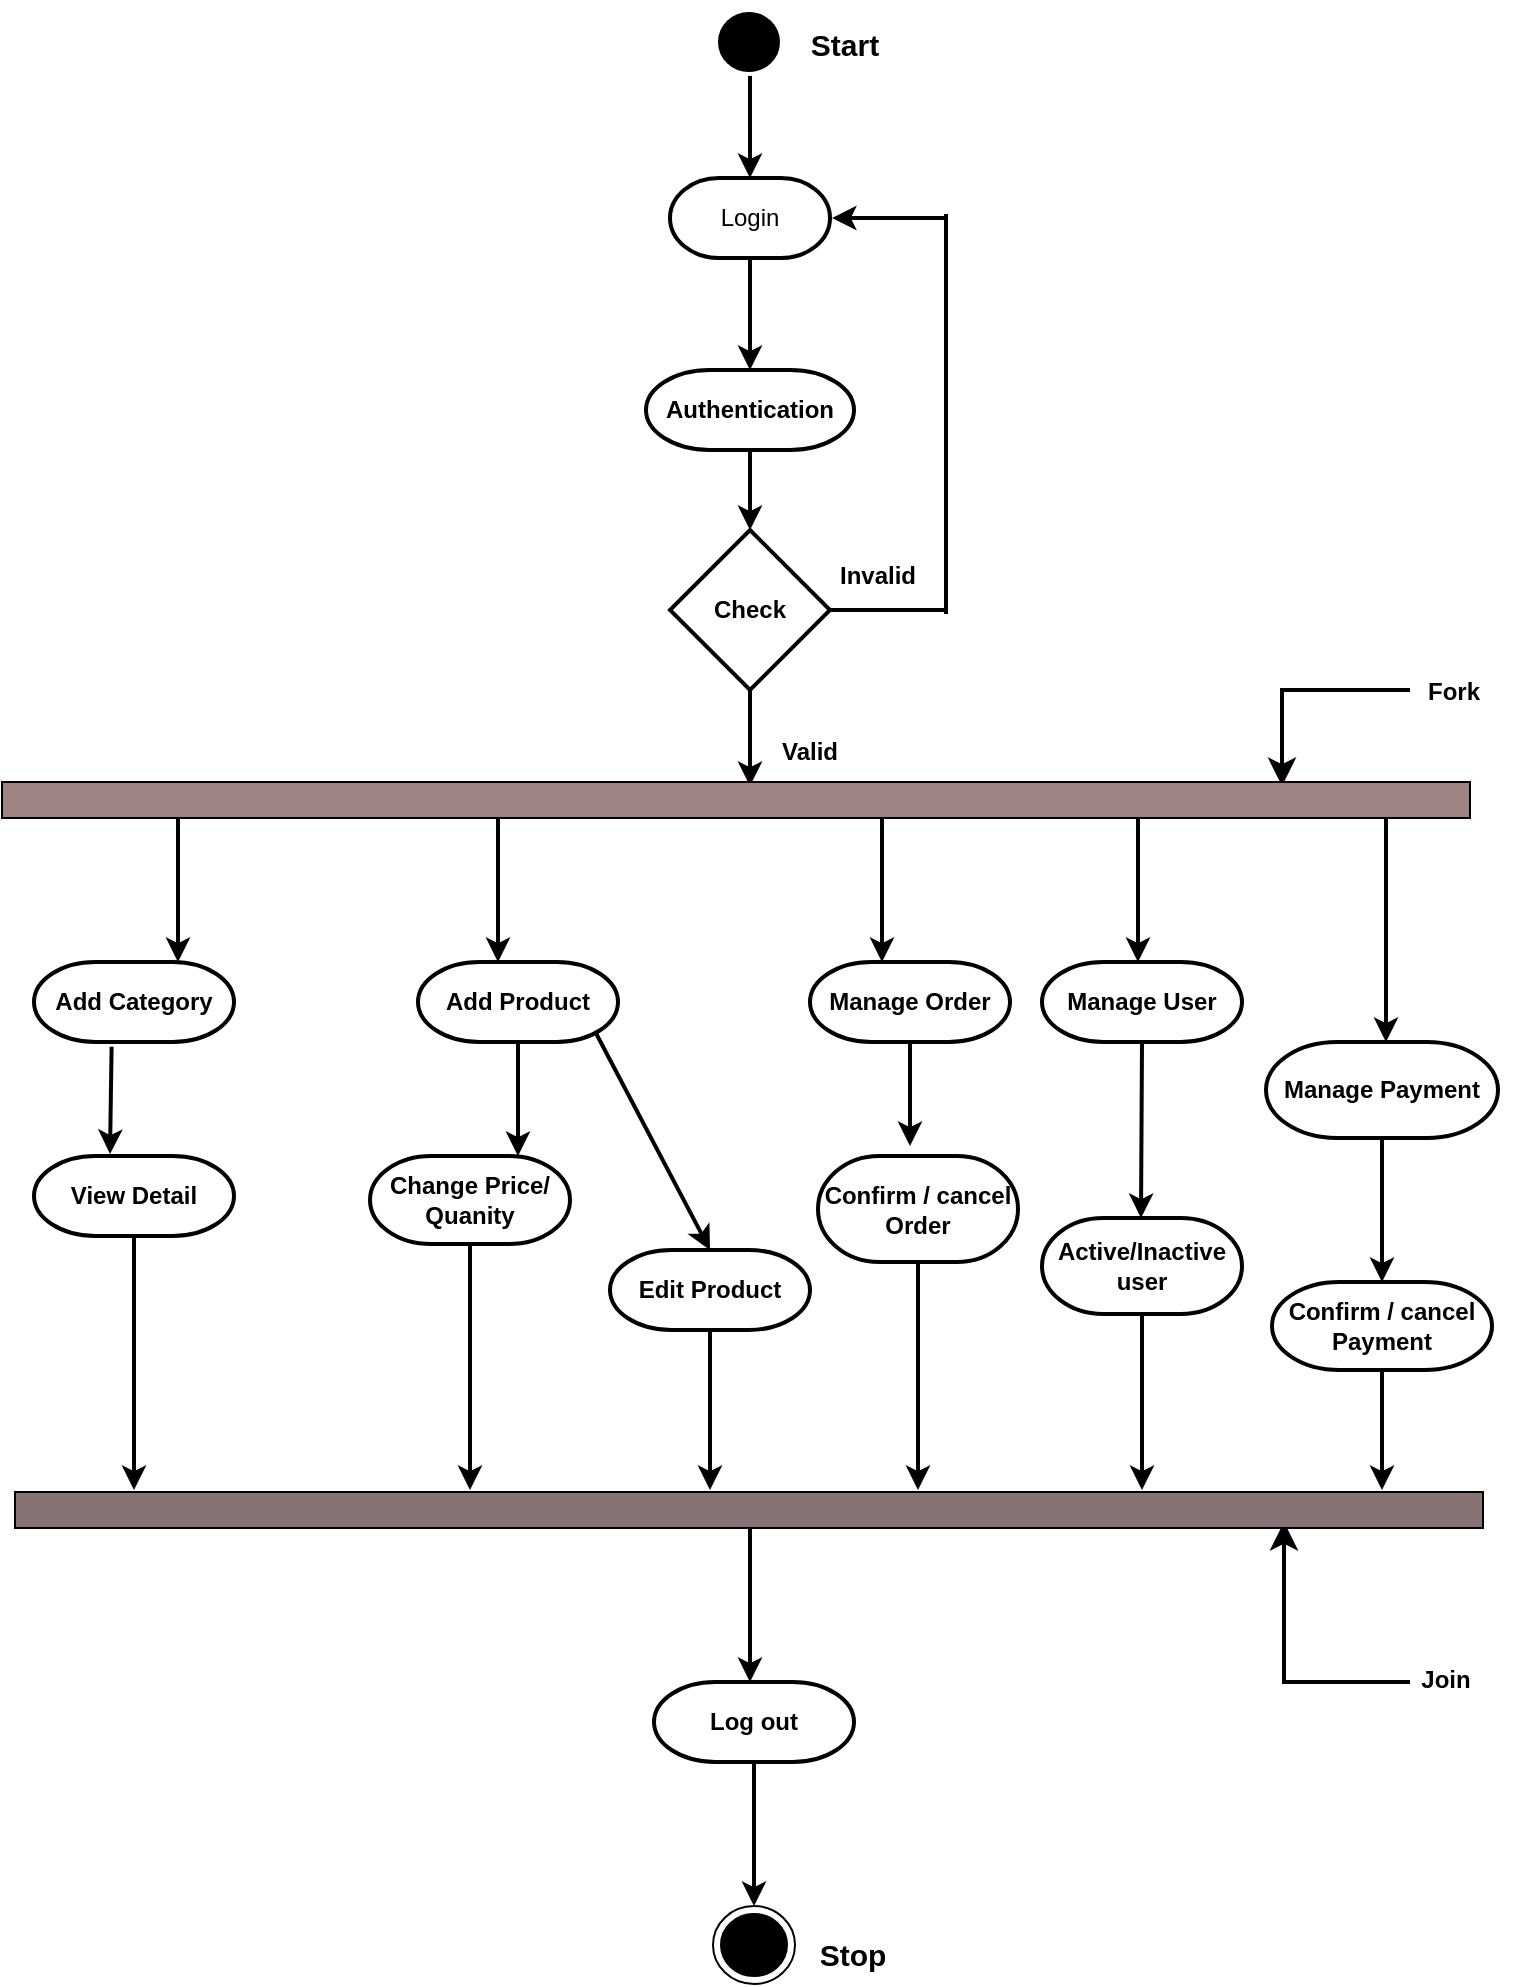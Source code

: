 <mxfile version="21.6.5" type="device">
  <diagram id="C5RBs43oDa-KdzZeNtuy" name="Page-1">
    <mxGraphModel dx="1036" dy="606" grid="0" gridSize="8" guides="1" tooltips="1" connect="1" arrows="1" fold="1" page="0" pageScale="1" pageWidth="827" pageHeight="1169" math="0" shadow="0">
      <root>
        <mxCell id="WIyWlLk6GJQsqaUBKTNV-0" />
        <mxCell id="WIyWlLk6GJQsqaUBKTNV-1" parent="WIyWlLk6GJQsqaUBKTNV-0" />
        <mxCell id="5rUca4yd7zIh8eLAOkeM-13" style="edgeStyle=orthogonalEdgeStyle;rounded=0;orthogonalLoop=1;jettySize=auto;html=1;exitX=0.512;exitY=0.887;exitDx=0;exitDy=0;entryX=0.5;entryY=0;entryDx=0;entryDy=0;strokeWidth=2;exitPerimeter=0;" parent="WIyWlLk6GJQsqaUBKTNV-1" source="RpoF32obtUBrnOy5e355-2" edge="1">
          <mxGeometry relative="1" as="geometry">
            <mxPoint x="414" y="96" as="targetPoint" />
          </mxGeometry>
        </mxCell>
        <mxCell id="RpoF32obtUBrnOy5e355-2" value="" style="ellipse;html=1;shape=startState;fillColor=#000000;strokeColor=#ffffff;strokeWidth=2;" parent="WIyWlLk6GJQsqaUBKTNV-1" vertex="1">
          <mxGeometry x="393" y="8" width="41" height="40" as="geometry" />
        </mxCell>
        <mxCell id="RpoF32obtUBrnOy5e355-5" value="" style="endArrow=classic;html=1;rounded=0;exitX=0.5;exitY=1;exitDx=0;exitDy=0;strokeWidth=2;" parent="WIyWlLk6GJQsqaUBKTNV-1" edge="1">
          <mxGeometry width="50" height="50" relative="1" as="geometry">
            <mxPoint x="414" y="136" as="sourcePoint" />
            <mxPoint x="414" y="192" as="targetPoint" />
          </mxGeometry>
        </mxCell>
        <mxCell id="RpoF32obtUBrnOy5e355-8" value="" style="endArrow=classic;html=1;rounded=0;entryX=0.5;entryY=0;entryDx=0;entryDy=0;exitX=0.5;exitY=1;exitDx=0;exitDy=0;exitPerimeter=0;strokeWidth=2;" parent="WIyWlLk6GJQsqaUBKTNV-1" source="WcfU15KIuop2zTMcINwB-1" target="RpoF32obtUBrnOy5e355-9" edge="1">
          <mxGeometry width="50" height="50" relative="1" as="geometry">
            <mxPoint x="440" y="248" as="sourcePoint" />
            <mxPoint x="416" y="288" as="targetPoint" />
          </mxGeometry>
        </mxCell>
        <mxCell id="RpoF32obtUBrnOy5e355-9" value="&lt;b&gt;Check&lt;/b&gt;" style="rhombus;whiteSpace=wrap;html=1;strokeWidth=2;" parent="WIyWlLk6GJQsqaUBKTNV-1" vertex="1">
          <mxGeometry x="374" y="272" width="80" height="80" as="geometry" />
        </mxCell>
        <mxCell id="RpoF32obtUBrnOy5e355-10" value="" style="endArrow=none;html=1;rounded=0;exitX=1;exitY=0.5;exitDx=0;exitDy=0;strokeWidth=2;" parent="WIyWlLk6GJQsqaUBKTNV-1" source="RpoF32obtUBrnOy5e355-9" edge="1">
          <mxGeometry width="50" height="50" relative="1" as="geometry">
            <mxPoint x="384" y="338" as="sourcePoint" />
            <mxPoint x="512" y="312" as="targetPoint" />
          </mxGeometry>
        </mxCell>
        <mxCell id="RpoF32obtUBrnOy5e355-11" value="" style="endArrow=none;html=1;rounded=0;strokeWidth=2;" parent="WIyWlLk6GJQsqaUBKTNV-1" edge="1">
          <mxGeometry width="50" height="50" relative="1" as="geometry">
            <mxPoint x="512" y="314" as="sourcePoint" />
            <mxPoint x="512" y="114" as="targetPoint" />
          </mxGeometry>
        </mxCell>
        <mxCell id="RpoF32obtUBrnOy5e355-12" value="" style="endArrow=classic;html=1;rounded=0;entryX=1;entryY=0.5;entryDx=0;entryDy=0;strokeWidth=2;" parent="WIyWlLk6GJQsqaUBKTNV-1" edge="1">
          <mxGeometry width="50" height="50" relative="1" as="geometry">
            <mxPoint x="512" y="116" as="sourcePoint" />
            <mxPoint x="455" y="116" as="targetPoint" />
          </mxGeometry>
        </mxCell>
        <mxCell id="RpoF32obtUBrnOy5e355-13" value="&lt;b&gt;Invalid&lt;/b&gt;" style="text;html=1;strokeColor=none;fillColor=none;align=center;verticalAlign=middle;whiteSpace=wrap;rounded=0;strokeWidth=2;" parent="WIyWlLk6GJQsqaUBKTNV-1" vertex="1">
          <mxGeometry x="448" y="280" width="60" height="30" as="geometry" />
        </mxCell>
        <mxCell id="RpoF32obtUBrnOy5e355-14" value="&lt;b&gt;Valid&lt;/b&gt;" style="text;html=1;strokeColor=none;fillColor=none;align=center;verticalAlign=middle;whiteSpace=wrap;rounded=0;strokeWidth=2;" parent="WIyWlLk6GJQsqaUBKTNV-1" vertex="1">
          <mxGeometry x="414" y="368" width="60" height="30" as="geometry" />
        </mxCell>
        <mxCell id="RpoF32obtUBrnOy5e355-15" value="" style="endArrow=classic;html=1;rounded=0;exitX=0.5;exitY=1;exitDx=0;exitDy=0;strokeWidth=2;" parent="WIyWlLk6GJQsqaUBKTNV-1" source="RpoF32obtUBrnOy5e355-9" edge="1">
          <mxGeometry width="50" height="50" relative="1" as="geometry">
            <mxPoint x="384" y="338" as="sourcePoint" />
            <mxPoint x="414" y="400" as="targetPoint" />
          </mxGeometry>
        </mxCell>
        <mxCell id="RpoF32obtUBrnOy5e355-24" value="" style="endArrow=classic;html=1;rounded=0;strokeWidth=2;" parent="WIyWlLk6GJQsqaUBKTNV-1" edge="1">
          <mxGeometry width="50" height="50" relative="1" as="geometry">
            <mxPoint x="128" y="416" as="sourcePoint" />
            <mxPoint x="128" y="488" as="targetPoint" />
          </mxGeometry>
        </mxCell>
        <mxCell id="RpoF32obtUBrnOy5e355-26" value="" style="endArrow=classic;html=1;rounded=0;strokeWidth=2;" parent="WIyWlLk6GJQsqaUBKTNV-1" edge="1">
          <mxGeometry width="50" height="50" relative="1" as="geometry">
            <mxPoint x="288" y="416" as="sourcePoint" />
            <mxPoint x="288" y="488" as="targetPoint" />
          </mxGeometry>
        </mxCell>
        <mxCell id="RpoF32obtUBrnOy5e355-28" value="" style="endArrow=classic;html=1;rounded=0;strokeWidth=2;" parent="WIyWlLk6GJQsqaUBKTNV-1" edge="1">
          <mxGeometry width="50" height="50" relative="1" as="geometry">
            <mxPoint x="480" y="416" as="sourcePoint" />
            <mxPoint x="480" y="488" as="targetPoint" />
          </mxGeometry>
        </mxCell>
        <mxCell id="RpoF32obtUBrnOy5e355-43" value="" style="endArrow=classic;html=1;rounded=0;strokeWidth=2;" parent="WIyWlLk6GJQsqaUBKTNV-1" edge="1">
          <mxGeometry width="50" height="50" relative="1" as="geometry">
            <mxPoint x="414" y="768" as="sourcePoint" />
            <mxPoint x="414" y="848" as="targetPoint" />
          </mxGeometry>
        </mxCell>
        <mxCell id="hW2r0e_-zEOEaw7Fxhn3-25" style="edgeStyle=orthogonalEdgeStyle;rounded=0;orthogonalLoop=1;jettySize=auto;html=1;exitX=0.5;exitY=1;exitDx=0;exitDy=0;entryX=0.5;entryY=0;entryDx=0;entryDy=0;exitPerimeter=0;strokeWidth=2;" parent="WIyWlLk6GJQsqaUBKTNV-1" source="_9q8gOEUgBzRxknLajlQ-21" edge="1">
          <mxGeometry relative="1" as="geometry">
            <mxPoint x="414" y="888" as="sourcePoint" />
            <mxPoint x="416" y="960" as="targetPoint" />
          </mxGeometry>
        </mxCell>
        <mxCell id="hW2r0e_-zEOEaw7Fxhn3-13" value="" style="endArrow=classic;html=1;rounded=0;exitX=0.89;exitY=0.89;exitDx=0;exitDy=0;exitPerimeter=0;entryX=0.5;entryY=0;entryDx=0;entryDy=0;entryPerimeter=0;strokeWidth=2;" parent="WIyWlLk6GJQsqaUBKTNV-1" source="_9q8gOEUgBzRxknLajlQ-2" target="_9q8gOEUgBzRxknLajlQ-12" edge="1">
          <mxGeometry width="50" height="50" relative="1" as="geometry">
            <mxPoint x="320" y="552" as="sourcePoint" />
            <mxPoint x="408" y="600" as="targetPoint" />
          </mxGeometry>
        </mxCell>
        <mxCell id="hW2r0e_-zEOEaw7Fxhn3-15" value="" style="endArrow=classic;html=1;rounded=0;strokeWidth=2;" parent="WIyWlLk6GJQsqaUBKTNV-1" edge="1">
          <mxGeometry width="50" height="50" relative="1" as="geometry">
            <mxPoint x="608" y="416" as="sourcePoint" />
            <mxPoint x="608" y="488" as="targetPoint" />
          </mxGeometry>
        </mxCell>
        <mxCell id="SNE9U3b1Lw4yzGaktqM1-2" value="" style="endArrow=classic;html=1;rounded=0;entryX=0.5;entryY=0;entryDx=0;entryDy=0;exitX=0.5;exitY=1;exitDx=0;exitDy=0;exitPerimeter=0;strokeWidth=2;" parent="WIyWlLk6GJQsqaUBKTNV-1" source="_9q8gOEUgBzRxknLajlQ-6" edge="1">
          <mxGeometry width="50" height="50" relative="1" as="geometry">
            <mxPoint x="609.5" y="520" as="sourcePoint" />
            <mxPoint x="609.5" y="616" as="targetPoint" />
          </mxGeometry>
        </mxCell>
        <mxCell id="5rUca4yd7zIh8eLAOkeM-3" value="" style="endArrow=classic;html=1;rounded=0;exitX=0.388;exitY=1.06;exitDx=0;exitDy=0;entryX=0.25;entryY=0;entryDx=0;entryDy=0;exitPerimeter=0;strokeWidth=2;" parent="WIyWlLk6GJQsqaUBKTNV-1" edge="1">
          <mxGeometry width="50" height="50" relative="1" as="geometry">
            <mxPoint x="94.8" y="530.4" as="sourcePoint" />
            <mxPoint x="94" y="584" as="targetPoint" />
          </mxGeometry>
        </mxCell>
        <mxCell id="5rUca4yd7zIh8eLAOkeM-9" value="" style="endArrow=classic;html=1;rounded=0;entryX=0.5;entryY=0;entryDx=0;entryDy=0;strokeWidth=2;" parent="WIyWlLk6GJQsqaUBKTNV-1" edge="1">
          <mxGeometry width="50" height="50" relative="1" as="geometry">
            <mxPoint x="732" y="416" as="sourcePoint" />
            <mxPoint x="732" y="528" as="targetPoint" />
          </mxGeometry>
        </mxCell>
        <mxCell id="xuIAewWr7_albl_Va9Qv-0" value="" style="edgeStyle=segmentEdgeStyle;endArrow=classic;html=1;curved=0;rounded=0;endSize=8;startSize=8;strokeWidth=2;" parent="WIyWlLk6GJQsqaUBKTNV-1" edge="1">
          <mxGeometry width="50" height="50" relative="1" as="geometry">
            <mxPoint x="744" y="352" as="sourcePoint" />
            <mxPoint x="680" y="400" as="targetPoint" />
          </mxGeometry>
        </mxCell>
        <mxCell id="xuIAewWr7_albl_Va9Qv-1" value="&lt;b&gt;Fork&lt;/b&gt;" style="text;html=1;strokeColor=none;fillColor=none;align=center;verticalAlign=middle;whiteSpace=wrap;rounded=0;strokeWidth=2;" parent="WIyWlLk6GJQsqaUBKTNV-1" vertex="1">
          <mxGeometry x="736" y="338" width="60" height="30" as="geometry" />
        </mxCell>
        <mxCell id="xuIAewWr7_albl_Va9Qv-2" value="" style="edgeStyle=segmentEdgeStyle;endArrow=classic;html=1;curved=0;rounded=0;endSize=8;startSize=8;strokeWidth=2;" parent="WIyWlLk6GJQsqaUBKTNV-1" edge="1">
          <mxGeometry width="50" height="50" relative="1" as="geometry">
            <mxPoint x="744" y="848" as="sourcePoint" />
            <mxPoint x="681" y="768" as="targetPoint" />
          </mxGeometry>
        </mxCell>
        <mxCell id="xuIAewWr7_albl_Va9Qv-3" value="&lt;b&gt;Join&lt;/b&gt;" style="text;html=1;strokeColor=none;fillColor=none;align=center;verticalAlign=middle;whiteSpace=wrap;rounded=0;strokeWidth=2;" parent="WIyWlLk6GJQsqaUBKTNV-1" vertex="1">
          <mxGeometry x="732" y="832" width="60" height="30" as="geometry" />
        </mxCell>
        <mxCell id="WcfU15KIuop2zTMcINwB-1" value="&lt;b style=&quot;border-color: var(--border-color);&quot;&gt;Authentication&lt;/b&gt;" style="strokeWidth=2;html=1;shape=mxgraph.flowchart.terminator;whiteSpace=wrap;" parent="WIyWlLk6GJQsqaUBKTNV-1" vertex="1">
          <mxGeometry x="362" y="192" width="104" height="40" as="geometry" />
        </mxCell>
        <mxCell id="WcfU15KIuop2zTMcINwB-2" value="Login" style="strokeWidth=2;html=1;shape=mxgraph.flowchart.terminator;whiteSpace=wrap;" parent="WIyWlLk6GJQsqaUBKTNV-1" vertex="1">
          <mxGeometry x="374" y="96" width="80" height="40" as="geometry" />
        </mxCell>
        <mxCell id="_9q8gOEUgBzRxknLajlQ-1" value="&lt;b&gt;Add Category&lt;/b&gt;" style="strokeWidth=2;html=1;shape=mxgraph.flowchart.terminator;whiteSpace=wrap;" parent="WIyWlLk6GJQsqaUBKTNV-1" vertex="1">
          <mxGeometry x="56" y="488" width="100" height="40" as="geometry" />
        </mxCell>
        <mxCell id="_9q8gOEUgBzRxknLajlQ-3" style="edgeStyle=orthogonalEdgeStyle;rounded=0;orthogonalLoop=1;jettySize=auto;html=1;exitX=0.5;exitY=1;exitDx=0;exitDy=0;exitPerimeter=0;entryX=0.75;entryY=0;entryDx=0;entryDy=0;strokeWidth=2;" parent="WIyWlLk6GJQsqaUBKTNV-1" source="_9q8gOEUgBzRxknLajlQ-2" edge="1">
          <mxGeometry relative="1" as="geometry">
            <mxPoint x="298" y="585" as="targetPoint" />
          </mxGeometry>
        </mxCell>
        <mxCell id="_9q8gOEUgBzRxknLajlQ-2" value="&lt;b&gt;Add Product&lt;/b&gt;" style="strokeWidth=2;html=1;shape=mxgraph.flowchart.terminator;whiteSpace=wrap;" parent="WIyWlLk6GJQsqaUBKTNV-1" vertex="1">
          <mxGeometry x="248" y="488" width="100" height="40" as="geometry" />
        </mxCell>
        <mxCell id="_9q8gOEUgBzRxknLajlQ-5" style="edgeStyle=orthogonalEdgeStyle;rounded=0;orthogonalLoop=1;jettySize=auto;html=1;exitX=0.5;exitY=1;exitDx=0;exitDy=0;exitPerimeter=0;strokeWidth=2;" parent="WIyWlLk6GJQsqaUBKTNV-1" source="_9q8gOEUgBzRxknLajlQ-4" edge="1">
          <mxGeometry relative="1" as="geometry">
            <mxPoint x="494" y="580" as="targetPoint" />
          </mxGeometry>
        </mxCell>
        <mxCell id="_9q8gOEUgBzRxknLajlQ-4" value="&lt;b&gt;Manage Order&lt;/b&gt;" style="strokeWidth=2;html=1;shape=mxgraph.flowchart.terminator;whiteSpace=wrap;" parent="WIyWlLk6GJQsqaUBKTNV-1" vertex="1">
          <mxGeometry x="444" y="488" width="100" height="40" as="geometry" />
        </mxCell>
        <mxCell id="_9q8gOEUgBzRxknLajlQ-6" value="&lt;b&gt;Manage User&lt;/b&gt;" style="strokeWidth=2;html=1;shape=mxgraph.flowchart.terminator;whiteSpace=wrap;" parent="WIyWlLk6GJQsqaUBKTNV-1" vertex="1">
          <mxGeometry x="560" y="488" width="100" height="40" as="geometry" />
        </mxCell>
        <mxCell id="_9q8gOEUgBzRxknLajlQ-19" style="edgeStyle=orthogonalEdgeStyle;rounded=0;orthogonalLoop=1;jettySize=auto;html=1;exitX=0.5;exitY=1;exitDx=0;exitDy=0;exitPerimeter=0;entryX=0.5;entryY=0;entryDx=0;entryDy=0;entryPerimeter=0;strokeWidth=2;" parent="WIyWlLk6GJQsqaUBKTNV-1" source="_9q8gOEUgBzRxknLajlQ-7" target="_9q8gOEUgBzRxknLajlQ-18" edge="1">
          <mxGeometry relative="1" as="geometry" />
        </mxCell>
        <mxCell id="_9q8gOEUgBzRxknLajlQ-7" value="&lt;b&gt;Manage Payment&lt;/b&gt;" style="strokeWidth=2;html=1;shape=mxgraph.flowchart.terminator;whiteSpace=wrap;" parent="WIyWlLk6GJQsqaUBKTNV-1" vertex="1">
          <mxGeometry x="672" y="528" width="116" height="48" as="geometry" />
        </mxCell>
        <mxCell id="_9q8gOEUgBzRxknLajlQ-9" style="edgeStyle=orthogonalEdgeStyle;rounded=0;orthogonalLoop=1;jettySize=auto;html=1;exitX=0.5;exitY=1;exitDx=0;exitDy=0;exitPerimeter=0;strokeWidth=2;" parent="WIyWlLk6GJQsqaUBKTNV-1" source="_9q8gOEUgBzRxknLajlQ-8" edge="1">
          <mxGeometry relative="1" as="geometry">
            <mxPoint x="106" y="752" as="targetPoint" />
          </mxGeometry>
        </mxCell>
        <mxCell id="_9q8gOEUgBzRxknLajlQ-8" value="&lt;b&gt;View Detail&lt;/b&gt;" style="strokeWidth=2;html=1;shape=mxgraph.flowchart.terminator;whiteSpace=wrap;" parent="WIyWlLk6GJQsqaUBKTNV-1" vertex="1">
          <mxGeometry x="56" y="585" width="100" height="40" as="geometry" />
        </mxCell>
        <mxCell id="_9q8gOEUgBzRxknLajlQ-11" style="edgeStyle=orthogonalEdgeStyle;rounded=0;orthogonalLoop=1;jettySize=auto;html=1;exitX=0.5;exitY=1;exitDx=0;exitDy=0;exitPerimeter=0;strokeWidth=2;" parent="WIyWlLk6GJQsqaUBKTNV-1" source="_9q8gOEUgBzRxknLajlQ-10" edge="1">
          <mxGeometry relative="1" as="geometry">
            <mxPoint x="274" y="752" as="targetPoint" />
          </mxGeometry>
        </mxCell>
        <mxCell id="_9q8gOEUgBzRxknLajlQ-10" value="&lt;b&gt;Change Price/&lt;br&gt;Quanity&lt;/b&gt;" style="strokeWidth=2;html=1;shape=mxgraph.flowchart.terminator;whiteSpace=wrap;" parent="WIyWlLk6GJQsqaUBKTNV-1" vertex="1">
          <mxGeometry x="224" y="585" width="100" height="44" as="geometry" />
        </mxCell>
        <mxCell id="_9q8gOEUgBzRxknLajlQ-13" style="edgeStyle=orthogonalEdgeStyle;rounded=0;orthogonalLoop=1;jettySize=auto;html=1;exitX=0.5;exitY=1;exitDx=0;exitDy=0;exitPerimeter=0;strokeWidth=2;" parent="WIyWlLk6GJQsqaUBKTNV-1" source="_9q8gOEUgBzRxknLajlQ-12" edge="1">
          <mxGeometry relative="1" as="geometry">
            <mxPoint x="394" y="752" as="targetPoint" />
          </mxGeometry>
        </mxCell>
        <mxCell id="_9q8gOEUgBzRxknLajlQ-12" value="&lt;b style=&quot;border-color: var(--border-color);&quot;&gt;Edit Product&lt;/b&gt;" style="strokeWidth=2;html=1;shape=mxgraph.flowchart.terminator;whiteSpace=wrap;" parent="WIyWlLk6GJQsqaUBKTNV-1" vertex="1">
          <mxGeometry x="344" y="632" width="100" height="40" as="geometry" />
        </mxCell>
        <mxCell id="_9q8gOEUgBzRxknLajlQ-15" style="edgeStyle=orthogonalEdgeStyle;rounded=0;orthogonalLoop=1;jettySize=auto;html=1;exitX=0.5;exitY=1;exitDx=0;exitDy=0;exitPerimeter=0;strokeWidth=2;" parent="WIyWlLk6GJQsqaUBKTNV-1" source="_9q8gOEUgBzRxknLajlQ-14" edge="1">
          <mxGeometry relative="1" as="geometry">
            <mxPoint x="498" y="752" as="targetPoint" />
          </mxGeometry>
        </mxCell>
        <mxCell id="_9q8gOEUgBzRxknLajlQ-14" value="&lt;b&gt;Confirm / cancel Order&lt;/b&gt;" style="strokeWidth=2;html=1;shape=mxgraph.flowchart.terminator;whiteSpace=wrap;" parent="WIyWlLk6GJQsqaUBKTNV-1" vertex="1">
          <mxGeometry x="448" y="585" width="100" height="53" as="geometry" />
        </mxCell>
        <mxCell id="_9q8gOEUgBzRxknLajlQ-17" style="edgeStyle=orthogonalEdgeStyle;rounded=0;orthogonalLoop=1;jettySize=auto;html=1;exitX=0.5;exitY=1;exitDx=0;exitDy=0;exitPerimeter=0;strokeWidth=2;" parent="WIyWlLk6GJQsqaUBKTNV-1" source="_9q8gOEUgBzRxknLajlQ-16" edge="1">
          <mxGeometry relative="1" as="geometry">
            <mxPoint x="610" y="752" as="targetPoint" />
          </mxGeometry>
        </mxCell>
        <mxCell id="_9q8gOEUgBzRxknLajlQ-16" value="&lt;b&gt;Active/Inactive&lt;br&gt;user&lt;/b&gt;" style="strokeWidth=2;html=1;shape=mxgraph.flowchart.terminator;whiteSpace=wrap;" parent="WIyWlLk6GJQsqaUBKTNV-1" vertex="1">
          <mxGeometry x="560" y="616" width="100" height="48" as="geometry" />
        </mxCell>
        <mxCell id="_9q8gOEUgBzRxknLajlQ-20" style="edgeStyle=orthogonalEdgeStyle;rounded=0;orthogonalLoop=1;jettySize=auto;html=1;exitX=0.5;exitY=1;exitDx=0;exitDy=0;exitPerimeter=0;strokeWidth=2;" parent="WIyWlLk6GJQsqaUBKTNV-1" source="_9q8gOEUgBzRxknLajlQ-18" edge="1">
          <mxGeometry relative="1" as="geometry">
            <mxPoint x="730" y="752" as="targetPoint" />
          </mxGeometry>
        </mxCell>
        <mxCell id="_9q8gOEUgBzRxknLajlQ-18" value="&lt;b&gt;Confirm / cancel&lt;br&gt;Payment&lt;/b&gt;" style="strokeWidth=2;html=1;shape=mxgraph.flowchart.terminator;whiteSpace=wrap;" parent="WIyWlLk6GJQsqaUBKTNV-1" vertex="1">
          <mxGeometry x="675" y="648" width="110" height="44" as="geometry" />
        </mxCell>
        <mxCell id="_9q8gOEUgBzRxknLajlQ-21" value="&lt;b&gt;Log out&lt;/b&gt;" style="strokeWidth=2;html=1;shape=mxgraph.flowchart.terminator;whiteSpace=wrap;" parent="WIyWlLk6GJQsqaUBKTNV-1" vertex="1">
          <mxGeometry x="366" y="848" width="100" height="40" as="geometry" />
        </mxCell>
        <mxCell id="-65jFiM8MmazwEos-mWw-0" value="" style="rounded=0;whiteSpace=wrap;html=1;fillColor=#9f8484;" parent="WIyWlLk6GJQsqaUBKTNV-1" vertex="1">
          <mxGeometry x="40" y="398" width="734" height="18" as="geometry" />
        </mxCell>
        <mxCell id="-65jFiM8MmazwEos-mWw-1" value="" style="rounded=0;whiteSpace=wrap;html=1;fillColor=#867474;" parent="WIyWlLk6GJQsqaUBKTNV-1" vertex="1">
          <mxGeometry x="46.5" y="753" width="734" height="18" as="geometry" />
        </mxCell>
        <mxCell id="BGQgvvrKxt_aup5zP7f4-0" value="Start" style="text;html=1;align=center;verticalAlign=middle;resizable=0;points=[];autosize=1;strokeColor=none;fillColor=none;fontStyle=1;fontSize=15;" parent="WIyWlLk6GJQsqaUBKTNV-1" vertex="1">
          <mxGeometry x="434.5" y="14" width="52" height="30" as="geometry" />
        </mxCell>
        <mxCell id="BGQgvvrKxt_aup5zP7f4-1" value="Stop" style="text;html=1;align=center;verticalAlign=middle;resizable=0;points=[];autosize=1;strokeColor=none;fillColor=none;fontStyle=1;fontSize=15;" parent="WIyWlLk6GJQsqaUBKTNV-1" vertex="1">
          <mxGeometry x="439" y="969" width="51" height="30" as="geometry" />
        </mxCell>
        <mxCell id="YOFUq178Y8wiNEnHNdmK-0" value="" style="ellipse;html=1;shape=endState;fillColor=#000000;strokeColor=#000000;" vertex="1" parent="WIyWlLk6GJQsqaUBKTNV-1">
          <mxGeometry x="395.5" y="960" width="41" height="39" as="geometry" />
        </mxCell>
      </root>
    </mxGraphModel>
  </diagram>
</mxfile>
